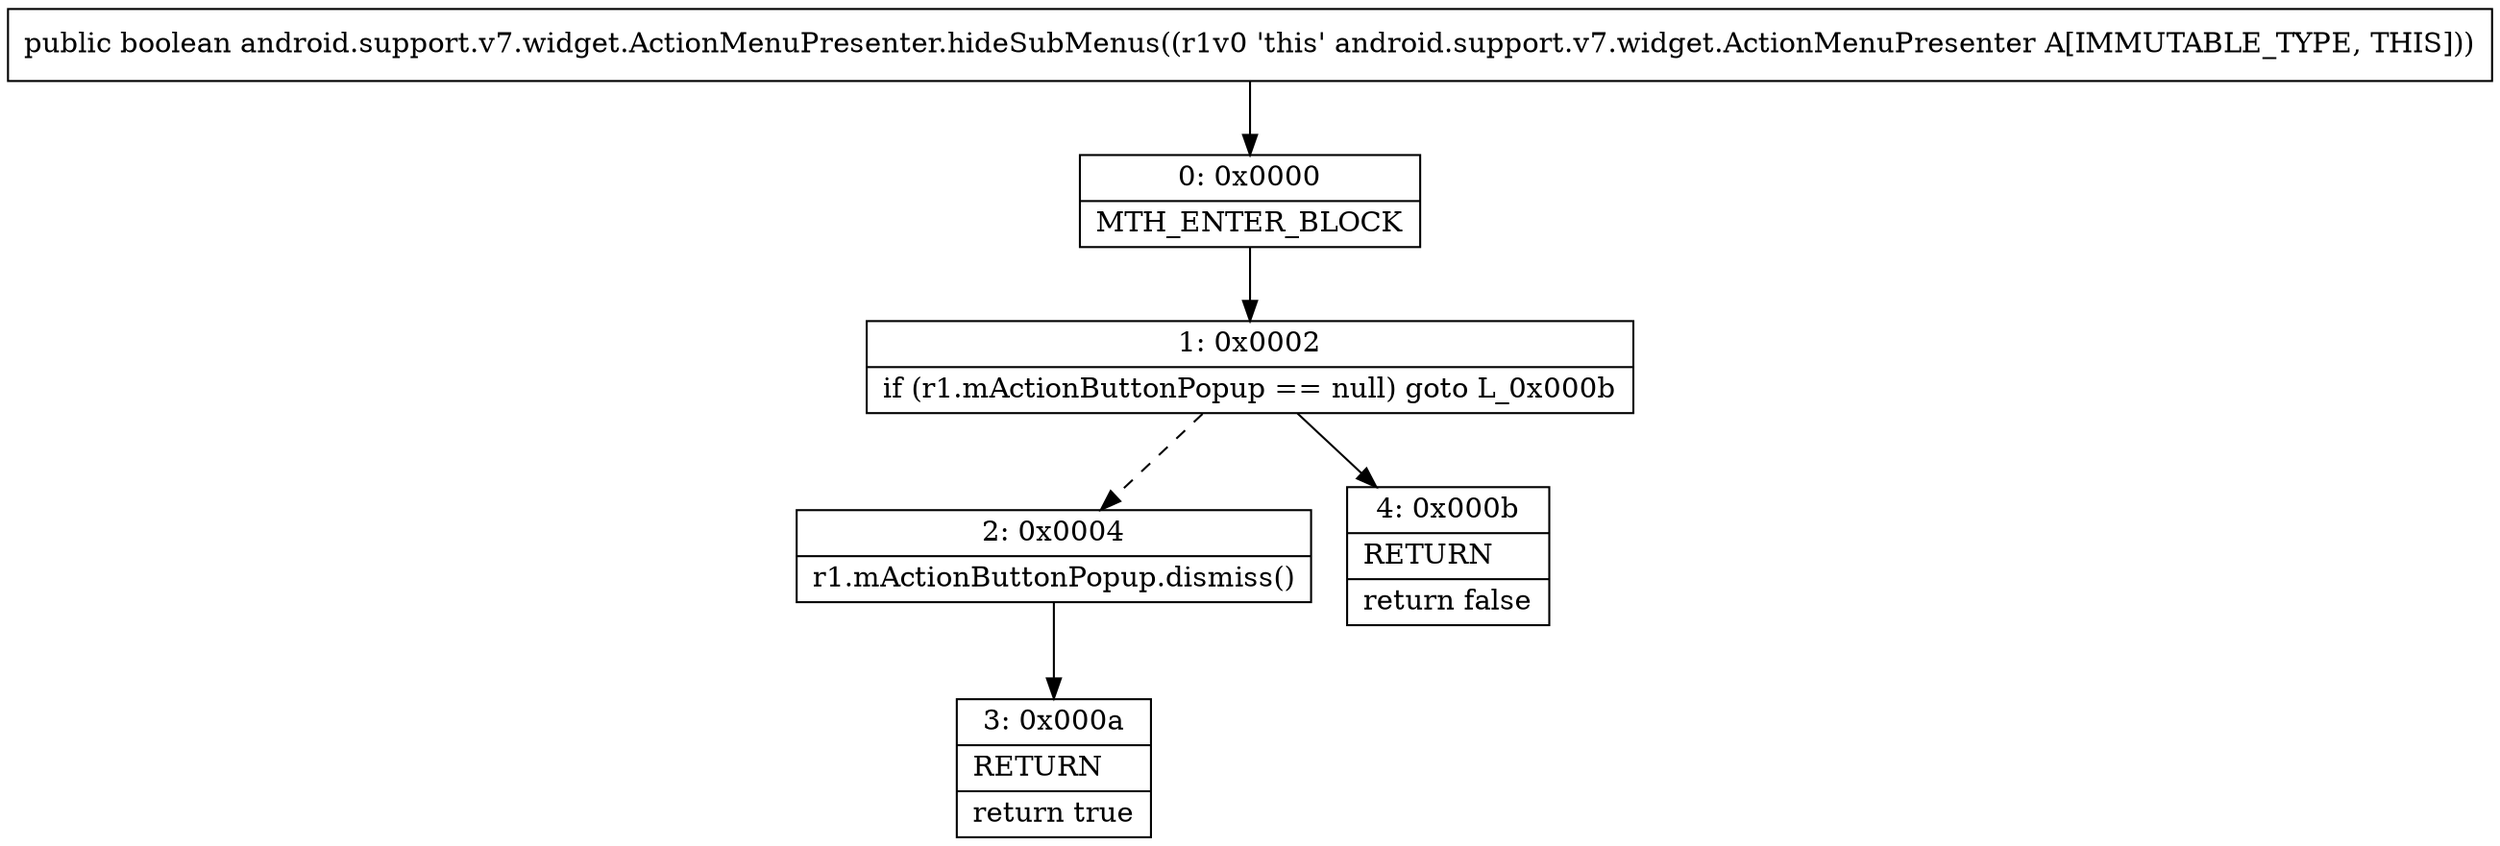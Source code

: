 digraph "CFG forandroid.support.v7.widget.ActionMenuPresenter.hideSubMenus()Z" {
Node_0 [shape=record,label="{0\:\ 0x0000|MTH_ENTER_BLOCK\l}"];
Node_1 [shape=record,label="{1\:\ 0x0002|if (r1.mActionButtonPopup == null) goto L_0x000b\l}"];
Node_2 [shape=record,label="{2\:\ 0x0004|r1.mActionButtonPopup.dismiss()\l}"];
Node_3 [shape=record,label="{3\:\ 0x000a|RETURN\l|return true\l}"];
Node_4 [shape=record,label="{4\:\ 0x000b|RETURN\l|return false\l}"];
MethodNode[shape=record,label="{public boolean android.support.v7.widget.ActionMenuPresenter.hideSubMenus((r1v0 'this' android.support.v7.widget.ActionMenuPresenter A[IMMUTABLE_TYPE, THIS])) }"];
MethodNode -> Node_0;
Node_0 -> Node_1;
Node_1 -> Node_2[style=dashed];
Node_1 -> Node_4;
Node_2 -> Node_3;
}

